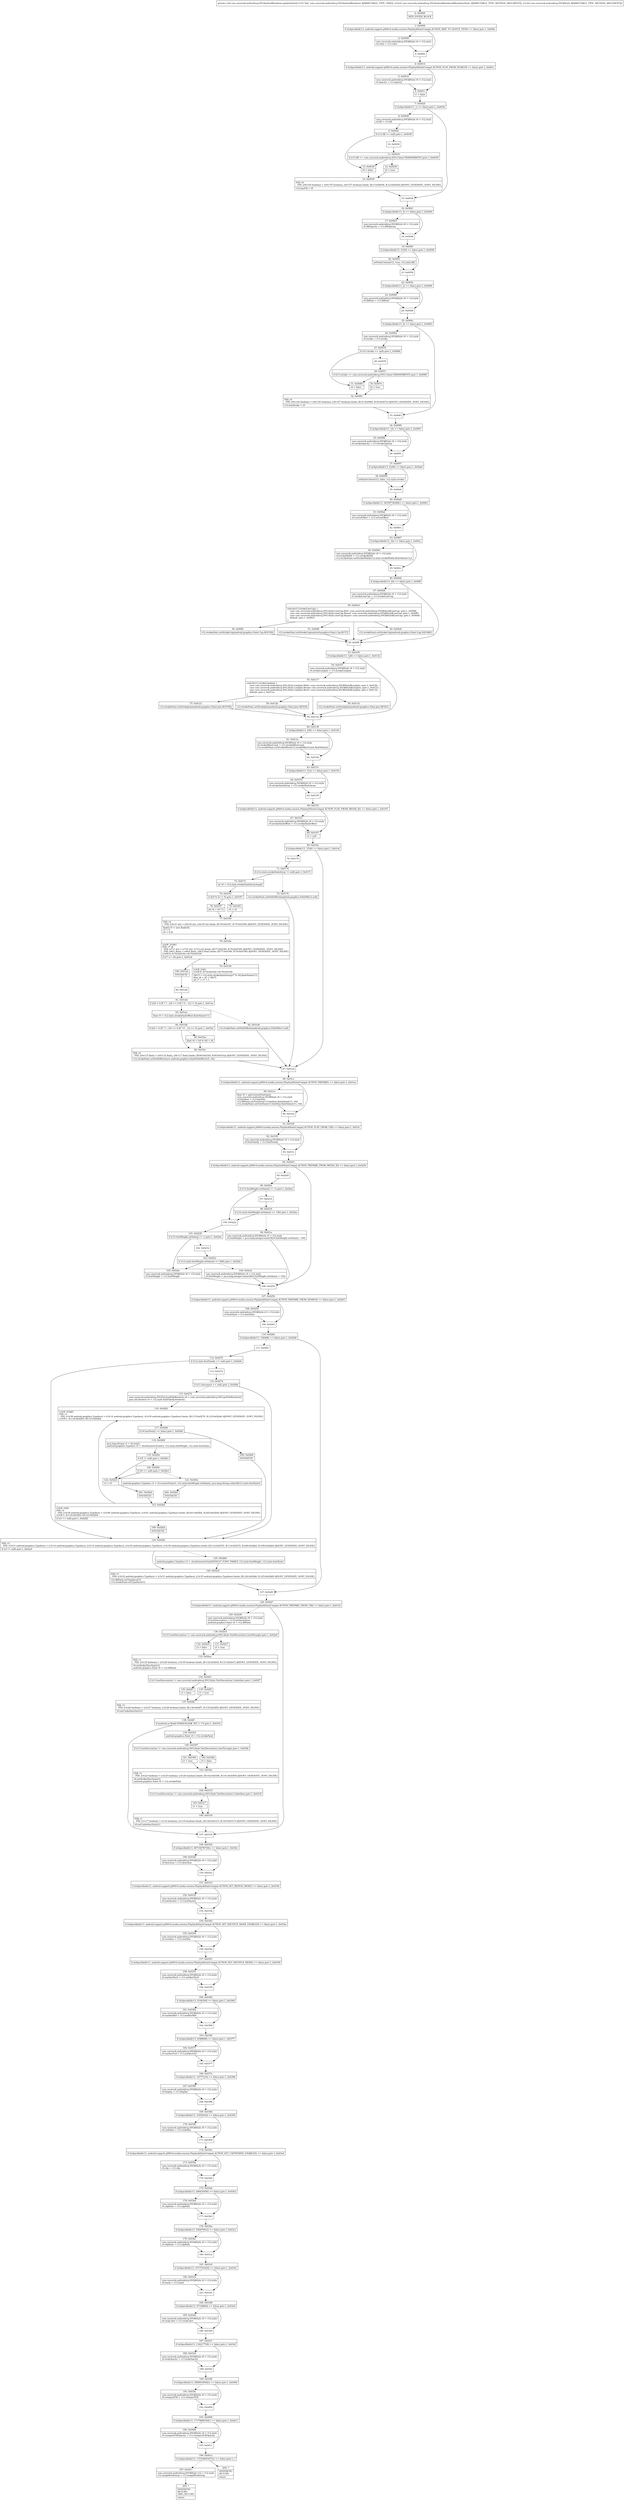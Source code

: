 digraph "CFG forcom.caverock.androidsvg.SVGAndroidRenderer.updateStyle(Lcom\/caverock\/androidsvg\/SVGAndroidRenderer$RendererState;Lcom\/caverock\/androidsvg\/SVG$Style;)V" {
Node_0 [shape=record,label="{0\:\ 0x0000|MTH_ENTER_BLOCK\l}"];
Node_1 [shape=record,label="{1\:\ 0x0006|if (isSpecified(r13, android.support.p000v4.media.session.PlaybackStateCompat.ACTION_SKIP_TO_QUEUE_ITEM) == false) goto L_0x000e\l}"];
Node_2 [shape=record,label="{2\:\ 0x0008|com.caverock.androidsvg.SVG$Style r0 = r12.style\lr0.color = r13.color\l}"];
Node_3 [shape=record,label="{3\:\ 0x000e}"];
Node_4 [shape=record,label="{4\:\ 0x0014|if (isSpecified(r13, android.support.p000v4.media.session.PlaybackStateCompat.ACTION_PLAY_FROM_SEARCH) == false) goto L_0x001c\l}"];
Node_5 [shape=record,label="{5\:\ 0x0016|com.caverock.androidsvg.SVG$Style r0 = r12.style\lr0.opacity = r13.opacity\l}"];
Node_6 [shape=record,label="{6\:\ 0x001c|r1 = false\l}"];
Node_7 [shape=record,label="{7\:\ 0x0024|if (isSpecified(r13, 1) == false) goto L_0x003b\l}"];
Node_8 [shape=record,label="{8\:\ 0x0026|com.caverock.androidsvg.SVG$Style r0 = r12.style\lr0.fill = r13.fill\l}"];
Node_9 [shape=record,label="{9\:\ 0x002e|if (r13.fill == null) goto L_0x0038\l}"];
Node_10 [shape=record,label="{10\:\ 0x0030}"];
Node_11 [shape=record,label="{11\:\ 0x0034|if (r13.fill == com.caverock.androidsvg.SVG.Colour.TRANSPARENT) goto L_0x0038\l}"];
Node_12 [shape=record,label="{12\:\ 0x0036|r0 = true\l}"];
Node_13 [shape=record,label="{13\:\ 0x0038|r0 = false\l}"];
Node_14 [shape=record,label="{14\:\ 0x0039|PHI: r0 \l  PHI: (r0v154 boolean) = (r0v155 boolean), (r0v157 boolean) binds: [B:13:0x0038, B:12:0x0036] A[DONT_GENERATE, DONT_INLINE]\l|r12.hasFill = r0\l}"];
Node_15 [shape=record,label="{15\:\ 0x003b}"];
Node_16 [shape=record,label="{16\:\ 0x0041|if (isSpecified(r13, 4) == false) goto L_0x0049\l}"];
Node_17 [shape=record,label="{17\:\ 0x0043|com.caverock.androidsvg.SVG$Style r0 = r12.style\lr0.fillOpacity = r13.fillOpacity\l}"];
Node_18 [shape=record,label="{18\:\ 0x0049}"];
Node_19 [shape=record,label="{19\:\ 0x004f|if (isSpecified(r13, 6149) == false) goto L_0x0058\l}"];
Node_20 [shape=record,label="{20\:\ 0x0051|setPaintColour(r12, true, r12.style.fill)\l}"];
Node_21 [shape=record,label="{21\:\ 0x0058}"];
Node_22 [shape=record,label="{22\:\ 0x005e|if (isSpecified(r13, 2) == false) goto L_0x0066\l}"];
Node_23 [shape=record,label="{23\:\ 0x0060|com.caverock.androidsvg.SVG$Style r0 = r12.style\lr0.fillRule = r13.fillRule\l}"];
Node_24 [shape=record,label="{24\:\ 0x0066}"];
Node_25 [shape=record,label="{25\:\ 0x006c|if (isSpecified(r13, 8) == false) goto L_0x0083\l}"];
Node_26 [shape=record,label="{26\:\ 0x006e|com.caverock.androidsvg.SVG$Style r0 = r12.style\lr0.stroke = r13.stroke\l}"];
Node_27 [shape=record,label="{27\:\ 0x0076|if (r13.stroke == null) goto L_0x0080\l}"];
Node_28 [shape=record,label="{28\:\ 0x0078}"];
Node_29 [shape=record,label="{29\:\ 0x007c|if (r13.stroke == com.caverock.androidsvg.SVG.Colour.TRANSPARENT) goto L_0x0080\l}"];
Node_30 [shape=record,label="{30\:\ 0x007e|r0 = true\l}"];
Node_31 [shape=record,label="{31\:\ 0x0080|r0 = false\l}"];
Node_32 [shape=record,label="{32\:\ 0x0081|PHI: r0 \l  PHI: (r0v144 boolean) = (r0v145 boolean), (r0v147 boolean) binds: [B:31:0x0080, B:30:0x007e] A[DONT_GENERATE, DONT_INLINE]\l|r12.hasStroke = r0\l}"];
Node_33 [shape=record,label="{33\:\ 0x0083}"];
Node_34 [shape=record,label="{34\:\ 0x0089|if (isSpecified(r13, 16) == false) goto L_0x0091\l}"];
Node_35 [shape=record,label="{35\:\ 0x008b|com.caverock.androidsvg.SVG$Style r0 = r12.style\lr0.strokeOpacity = r13.strokeOpacity\l}"];
Node_36 [shape=record,label="{36\:\ 0x0091}"];
Node_37 [shape=record,label="{37\:\ 0x0097|if (isSpecified(r13, 6168) == false) goto L_0x00a0\l}"];
Node_38 [shape=record,label="{38\:\ 0x0099|setPaintColour(r12, false, r12.style.stroke)\l}"];
Node_39 [shape=record,label="{39\:\ 0x00a0}"];
Node_40 [shape=record,label="{40\:\ 0x00a9|if (isSpecified(r13, 34359738368L) == false) goto L_0x00b1\l}"];
Node_41 [shape=record,label="{41\:\ 0x00ab|com.caverock.androidsvg.SVG$Style r0 = r12.style\lr0.vectorEffect = r13.vectorEffect\l}"];
Node_42 [shape=record,label="{42\:\ 0x00b1}"];
Node_43 [shape=record,label="{43\:\ 0x00b7|if (isSpecified(r13, 32) == false) goto L_0x00cc\l}"];
Node_44 [shape=record,label="{44\:\ 0x00b9|com.caverock.androidsvg.SVG$Style r0 = r12.style\lr0.strokeWidth = r13.strokeWidth\lr12.strokePaint.setStrokeWidth(r12.style.strokeWidth.floatValue(r11))\l}"];
Node_45 [shape=record,label="{45\:\ 0x00cc}"];
Node_46 [shape=record,label="{46\:\ 0x00d2|if (isSpecified(r13, 64) == false) goto L_0x00ff\l}"];
Node_47 [shape=record,label="{47\:\ 0x00d4|com.caverock.androidsvg.SVG$Style r0 = r12.style\lr0.strokeLineCap = r13.strokeLineCap\l}"];
Node_48 [shape=record,label="{48\:\ 0x00e4|switch(r13.strokeLineCap) \{\l    case com.caverock.androidsvg.SVG.Style.LineCap.Butt :com.caverock.androidsvg.SVG$Style$LineCap: goto L_0x00f8;\l    case com.caverock.androidsvg.SVG.Style.LineCap.Round :com.caverock.androidsvg.SVG$Style$LineCap: goto L_0x00f0;\l    case com.caverock.androidsvg.SVG.Style.LineCap.Square :com.caverock.androidsvg.SVG$Style$LineCap: goto L_0x00e8;\l    default: goto L_0x00e7;\l\}\l}"];
Node_49 [shape=record,label="{49\:\ 0x00e8|r12.strokePaint.setStrokeCap(android.graphics.Paint.Cap.SQUARE)\l}"];
Node_50 [shape=record,label="{50\:\ 0x00f0|r12.strokePaint.setStrokeCap(android.graphics.Paint.Cap.ROUND)\l}"];
Node_51 [shape=record,label="{51\:\ 0x00f8|r12.strokePaint.setStrokeCap(android.graphics.Paint.Cap.BUTT)\l}"];
Node_52 [shape=record,label="{52\:\ 0x00ff}"];
Node_53 [shape=record,label="{53\:\ 0x0105|if (isSpecified(r13, 128) == false) goto L_0x0132\l}"];
Node_54 [shape=record,label="{54\:\ 0x0107|com.caverock.androidsvg.SVG$Style r0 = r12.style\lr0.strokeLineJoin = r13.strokeLineJoin\l}"];
Node_55 [shape=record,label="{55\:\ 0x0117|switch(r13.strokeLineJoin) \{\l    case com.caverock.androidsvg.SVG.Style.LineJoin.Miter :com.caverock.androidsvg.SVG$Style$LineJoin: goto L_0x012b;\l    case com.caverock.androidsvg.SVG.Style.LineJoin.Round :com.caverock.androidsvg.SVG$Style$LineJoin: goto L_0x0123;\l    case com.caverock.androidsvg.SVG.Style.LineJoin.Bevel :com.caverock.androidsvg.SVG$Style$LineJoin: goto L_0x011b;\l    default: goto L_0x011a;\l\}\l}"];
Node_56 [shape=record,label="{56\:\ 0x011b|r12.strokePaint.setStrokeJoin(android.graphics.Paint.Join.BEVEL)\l}"];
Node_57 [shape=record,label="{57\:\ 0x0123|r12.strokePaint.setStrokeJoin(android.graphics.Paint.Join.ROUND)\l}"];
Node_58 [shape=record,label="{58\:\ 0x012b|r12.strokePaint.setStrokeJoin(android.graphics.Paint.Join.MITER)\l}"];
Node_59 [shape=record,label="{59\:\ 0x0132}"];
Node_60 [shape=record,label="{60\:\ 0x0138|if (isSpecified(r13, 256) == false) goto L_0x014b\l}"];
Node_61 [shape=record,label="{61\:\ 0x013a|com.caverock.androidsvg.SVG$Style r0 = r12.style\lr0.strokeMiterLimit = r13.strokeMiterLimit\lr12.strokePaint.setStrokeMiter(r13.strokeMiterLimit.floatValue())\l}"];
Node_62 [shape=record,label="{62\:\ 0x014b}"];
Node_63 [shape=record,label="{63\:\ 0x0151|if (isSpecified(r13, 512) == false) goto L_0x0159\l}"];
Node_64 [shape=record,label="{64\:\ 0x0153|com.caverock.androidsvg.SVG$Style r0 = r12.style\lr0.strokeDashArray = r13.strokeDashArray\l}"];
Node_65 [shape=record,label="{65\:\ 0x0159}"];
Node_66 [shape=record,label="{66\:\ 0x015f|if (isSpecified(r13, android.support.p000v4.media.session.PlaybackStateCompat.ACTION_PLAY_FROM_MEDIA_ID) == false) goto L_0x0167\l}"];
Node_67 [shape=record,label="{67\:\ 0x0161|com.caverock.androidsvg.SVG$Style r0 = r12.style\lr0.strokeDashOffset = r13.strokeDashOffset\l}"];
Node_68 [shape=record,label="{68\:\ 0x0167|r3 = null\l}"];
Node_69 [shape=record,label="{69\:\ 0x016e|if (isSpecified(r13, 1536) == false) goto L_0x01c6\l}"];
Node_70 [shape=record,label="{70\:\ 0x0170}"];
Node_71 [shape=record,label="{71\:\ 0x0174|if (r12.style.strokeDashArray != null) goto L_0x017c\l}"];
Node_72 [shape=record,label="{72\:\ 0x0176|r12.strokePaint.setPathEffect((android.graphics.PathEffect) null)\l}"];
Node_73 [shape=record,label="{73\:\ 0x017c|int r0 = r12.style.strokeDashArray.length\l}"];
Node_74 [shape=record,label="{74\:\ 0x0183|if ((r0 % 2) != 0) goto L_0x0187\l}"];
Node_75 [shape=record,label="{75\:\ 0x0185|r4 = r0\l}"];
Node_76 [shape=record,label="{76\:\ 0x0187|int r4 = r0 * 2\l}"];
Node_77 [shape=record,label="{77\:\ 0x0189|PHI: r4 \l  PHI: (r4v31 int) = (r4v34 int), (r4v35 int) binds: [B:76:0x0187, B:75:0x0185] A[DONT_GENERATE, DONT_INLINE]\l|float[] r5 = new float[r4]\lr7 = 0\lr8 = 0.0f\l}"];
Node_78 [shape=record,label="{78\:\ 0x018e|LOOP_START\lPHI: r7 r8 \l  PHI: (r7v1 int) = (r7v0 int), (r7v2 int) binds: [B:77:0x0189, B:79:0x0190] A[DONT_GENERATE, DONT_INLINE]\l  PHI: (r8v1 float) = (r8v0 float), (r8v2 float) binds: [B:77:0x0189, B:79:0x0190] A[DONT_GENERATE, DONT_INLINE]\lLOOP:0: B:78:0x018e\-\>B:79:0x0190\l|if (r7 \>= r4) goto L_0x01a4\l}"];
Node_79 [shape=record,label="{79\:\ 0x0190|LOOP_END\lLOOP:0: B:78:0x018e\-\>B:79:0x0190\l|r5[r7] = r12.style.strokeDashArray[r7 % r0].floatValue(r11)\lfloat r8 = r8 + r5[r7]\lint r7 = r7 + 1\l}"];
Node_80 [shape=record,label="{80\:\ 0x01a4}"];
Node_81 [shape=record,label="{81\:\ 0x01a6|if ((r8 \> 0.0f ? 1 : (r8 == 0.0f ? 0 : \-1)) != 0) goto L_0x01ae\l}"];
Node_82 [shape=record,label="{82\:\ 0x01a8|r12.strokePaint.setPathEffect((android.graphics.PathEffect) null)\l}"];
Node_83 [shape=record,label="{83\:\ 0x01ae|float r0 = r12.style.strokeDashOffset.floatValue(r11)\l}"];
Node_84 [shape=record,label="{84\:\ 0x01b8|if ((r0 \> 0.0f ? 1 : (r0 == 0.0f ? 0 : \-1)) \>= 0) goto L_0x01bc\l}"];
Node_85 [shape=record,label="{85\:\ 0x01ba|float r0 = (r0 % r8) + r8\l}"];
Node_86 [shape=record,label="{86\:\ 0x01bc|PHI: r0 \l  PHI: (r0v115 float) = (r0v114 float), (r0v117 float) binds: [B:84:0x01b8, B:85:0x01ba] A[DONT_GENERATE, DONT_INLINE]\l|r12.strokePaint.setPathEffect(new android.graphics.DashPathEffect(r5, r0))\l}"];
Node_87 [shape=record,label="{87\:\ 0x01c6}"];
Node_88 [shape=record,label="{88\:\ 0x01cc|if (isSpecified(r13, android.support.p000v4.media.session.PlaybackStateCompat.ACTION_PREPARE) == false) goto L_0x01ee\l}"];
Node_89 [shape=record,label="{89\:\ 0x01ce|float r0 = getCurrentFontSize()\lcom.caverock.androidsvg.SVG$Style r4 = r12.style\lr4.fontSize = r13.fontSize\lr12.fillPaint.setTextSize(r13.fontSize.floatValue(r11, r0))\lr12.strokePaint.setTextSize(r13.fontSize.floatValue(r11, r0))\l}"];
Node_90 [shape=record,label="{90\:\ 0x01ee}"];
Node_91 [shape=record,label="{91\:\ 0x01f4|if (isSpecified(r13, android.support.p000v4.media.session.PlaybackStateCompat.ACTION_PLAY_FROM_URI) == false) goto L_0x01fc\l}"];
Node_92 [shape=record,label="{92\:\ 0x01f6|com.caverock.androidsvg.SVG$Style r0 = r12.style\lr0.fontFamily = r13.fontFamily\l}"];
Node_93 [shape=record,label="{93\:\ 0x01fc}"];
Node_94 [shape=record,label="{94\:\ 0x0203|if (isSpecified(r13, android.support.p000v4.media.session.PlaybackStateCompat.ACTION_PREPARE_FROM_MEDIA_ID) == false) goto L_0x0254\l}"];
Node_95 [shape=record,label="{95\:\ 0x0205}"];
Node_96 [shape=record,label="{96\:\ 0x020e|if (r13.fontWeight.intValue() != \-1) goto L_0x022a\l}"];
Node_97 [shape=record,label="{97\:\ 0x0210}"];
Node_98 [shape=record,label="{98\:\ 0x0218|if (r12.style.fontWeight.intValue() \<= 100) goto L_0x022a\l}"];
Node_99 [shape=record,label="{99\:\ 0x021a|com.caverock.androidsvg.SVG$Style r0 = r12.style\lr0.fontWeight = java.lang.Integer.valueOf(r0.fontWeight.intValue() \- 100)\l}"];
Node_100 [shape=record,label="{100\:\ 0x022a}"];
Node_101 [shape=record,label="{101\:\ 0x0230|if (r13.fontWeight.intValue() != 1) goto L_0x024e\l}"];
Node_102 [shape=record,label="{102\:\ 0x0232}"];
Node_103 [shape=record,label="{103\:\ 0x023c|if (r12.style.fontWeight.intValue() \>= 900) goto L_0x024e\l}"];
Node_104 [shape=record,label="{104\:\ 0x023e|com.caverock.androidsvg.SVG$Style r0 = r12.style\lr0.fontWeight = java.lang.Integer.valueOf(r0.fontWeight.intValue() + 100)\l}"];
Node_105 [shape=record,label="{105\:\ 0x024e|com.caverock.androidsvg.SVG$Style r0 = r12.style\lr0.fontWeight = r13.fontWeight\l}"];
Node_106 [shape=record,label="{106\:\ 0x0254}"];
Node_107 [shape=record,label="{107\:\ 0x025b|if (isSpecified(r13, android.support.p000v4.media.session.PlaybackStateCompat.ACTION_PREPARE_FROM_SEARCH) == false) goto L_0x0263\l}"];
Node_108 [shape=record,label="{108\:\ 0x025d|com.caverock.androidsvg.SVG$Style r0 = r12.style\lr0.fontStyle = r13.fontStyle\l}"];
Node_109 [shape=record,label="{109\:\ 0x0263}"];
Node_110 [shape=record,label="{110\:\ 0x026a|if (isSpecified(r13, 106496) == false) goto L_0x02d0\l}"];
Node_111 [shape=record,label="{111\:\ 0x026c}"];
Node_112 [shape=record,label="{112\:\ 0x0270|if (r12.style.fontFamily == null) goto L_0x02b6\l}"];
Node_113 [shape=record,label="{113\:\ 0x0272}"];
Node_114 [shape=record,label="{114\:\ 0x0274|if (r11.document == null) goto L_0x02b6\l}"];
Node_115 [shape=record,label="{115\:\ 0x0276|com.caverock.androidsvg.SVGExternalFileResolver r0 = com.caverock.androidsvg.SVG.getFileResolver()\ljava.util.Iterator r4 = r12.style.fontFamily.iterator()\l}"];
Node_116 [shape=record,label="{116\:\ 0x0282|LOOP_START\lPHI: r3 \l  PHI: (r3v36 android.graphics.Typeface) = (r3v14 android.graphics.Typeface), (r3v39 android.graphics.Typeface) binds: [B:115:0x0276, B:123:0x02b4] A[DONT_GENERATE, DONT_INLINE]\lLOOP:1: B:116:0x0282\-\>B:123:0x02b4\l}"];
Node_117 [shape=record,label="{117\:\ 0x0286|if (r4.hasNext() == false) goto L_0x02b6\l}"];
Node_118 [shape=record,label="{118\:\ 0x0288|java.lang.String r3 = r4.next()\landroid.graphics.Typeface r5 = checkGenericFont(r3, r12.style.fontWeight, r12.style.fontStyle)\l}"];
Node_119 [shape=record,label="{119\:\ 0x029a|if (r5 != null) goto L_0x02b3\l}"];
Node_120 [shape=record,label="{120\:\ 0x029c|if (r0 == null) goto L_0x02b3\l}"];
Node_121 [shape=record,label="{121\:\ 0x029e|android.graphics.Typeface r3 = r0.resolveFont(r3, r12.style.fontWeight.intValue(), java.lang.String.valueOf(r12.style.fontStyle))\l}"];
Node_122 [shape=record,label="{122\:\ 0x02b3|r3 = r5\l}"];
Node_123 [shape=record,label="{123\:\ 0x02b4|LOOP_END\lPHI: r3 \l  PHI: (r3v39 android.graphics.Typeface) = (r3v40 android.graphics.Typeface), (r3v41 android.graphics.Typeface) binds: [B:201:0x02b4, B:202:0x02b4] A[DONT_GENERATE, DONT_INLINE]\lLOOP:1: B:116:0x0282\-\>B:123:0x02b4\l|if (r3 == null) goto L_0x0282\l}"];
Node_124 [shape=record,label="{124\:\ 0x02b6|PHI: r3 \l  PHI: (r3v31 android.graphics.Typeface) = (r3v14 android.graphics.Typeface), (r3v14 android.graphics.Typeface), (r3v36 android.graphics.Typeface), (r3v39 android.graphics.Typeface) binds: [B:112:0x0270, B:114:0x0274, B:200:0x02b6, B:199:0x02b6] A[DONT_GENERATE, DONT_INLINE]\l|if (r3 != null) goto L_0x02c6\l}"];
Node_125 [shape=record,label="{125\:\ 0x02b8|android.graphics.Typeface r3 = checkGenericFont(DEFAULT_FONT_FAMILY, r12.style.fontWeight, r12.style.fontStyle)\l}"];
Node_126 [shape=record,label="{126\:\ 0x02c6|PHI: r3 \l  PHI: (r3v32 android.graphics.Typeface) = (r3v31 android.graphics.Typeface), (r3v35 android.graphics.Typeface) binds: [B:124:0x02b6, B:125:0x02b8] A[DONT_GENERATE, DONT_INLINE]\l|r12.fillPaint.setTypeface(r3)\lr12.strokePaint.setTypeface(r3)\l}"];
Node_127 [shape=record,label="{127\:\ 0x02d0}"];
Node_128 [shape=record,label="{128\:\ 0x02d7|if (isSpecified(r13, android.support.p000v4.media.session.PlaybackStateCompat.ACTION_PREPARE_FROM_URI) == false) goto L_0x031b\l}"];
Node_129 [shape=record,label="{129\:\ 0x02d9|com.caverock.androidsvg.SVG$Style r0 = r12.style\lr0.textDecoration = r13.textDecoration\landroid.graphics.Paint r0 = r12.fillPaint\l}"];
Node_130 [shape=record,label="{130\:\ 0x02e5|if (r13.textDecoration != com.caverock.androidsvg.SVG.Style.TextDecoration.LineThrough) goto L_0x02e9\l}"];
Node_131 [shape=record,label="{131\:\ 0x02e7|r3 = true\l}"];
Node_132 [shape=record,label="{132\:\ 0x02e9|r3 = false\l}"];
Node_133 [shape=record,label="{133\:\ 0x02ea|PHI: r3 \l  PHI: (r3v18 boolean) = (r3v29 boolean), (r3v30 boolean) binds: [B:132:0x02e9, B:131:0x02e7] A[DONT_GENERATE, DONT_INLINE]\l|r0.setStrikeThruText(r3)\landroid.graphics.Paint r0 = r12.fillPaint\l}"];
Node_134 [shape=record,label="{134\:\ 0x02f3|if (r13.textDecoration != com.caverock.androidsvg.SVG.Style.TextDecoration.Underline) goto L_0x02f7\l}"];
Node_135 [shape=record,label="{135\:\ 0x02f5|r3 = true\l}"];
Node_136 [shape=record,label="{136\:\ 0x02f7|r3 = false\l}"];
Node_137 [shape=record,label="{137\:\ 0x02f8|PHI: r3 \l  PHI: (r3v20 boolean) = (r3v27 boolean), (r3v28 boolean) binds: [B:136:0x02f7, B:135:0x02f5] A[DONT_GENERATE, DONT_INLINE]\l|r0.setUnderlineText(r3)\l}"];
Node_138 [shape=record,label="{138\:\ 0x02ff|if (android.os.Build.VERSION.SDK_INT \< 17) goto L_0x031b\l}"];
Node_139 [shape=record,label="{139\:\ 0x0301|android.graphics.Paint r0 = r12.strokePaint\l}"];
Node_140 [shape=record,label="{140\:\ 0x0307|if (r13.textDecoration != com.caverock.androidsvg.SVG.Style.TextDecoration.LineThrough) goto L_0x030b\l}"];
Node_141 [shape=record,label="{141\:\ 0x0309|r3 = true\l}"];
Node_142 [shape=record,label="{142\:\ 0x030b|r3 = false\l}"];
Node_143 [shape=record,label="{143\:\ 0x030c|PHI: r3 \l  PHI: (r3v23 boolean) = (r3v25 boolean), (r3v26 boolean) binds: [B:142:0x030b, B:141:0x0309] A[DONT_GENERATE, DONT_INLINE]\l|r0.setStrikeThruText(r3)\landroid.graphics.Paint r0 = r12.strokePaint\l}"];
Node_144 [shape=record,label="{144\:\ 0x0315|if (r13.textDecoration != com.caverock.androidsvg.SVG.Style.TextDecoration.Underline) goto L_0x0318\l}"];
Node_145 [shape=record,label="{145\:\ 0x0317|r1 = true\l}"];
Node_146 [shape=record,label="{146\:\ 0x0318|PHI: r1 \l  PHI: (r1v17 boolean) = (r1v0 boolean), (r1v18 boolean) binds: [B:144:0x0315, B:145:0x0317] A[DONT_GENERATE, DONT_INLINE]\l|r0.setUnderlineText(r1)\l}"];
Node_147 [shape=record,label="{147\:\ 0x031b}"];
Node_148 [shape=record,label="{148\:\ 0x0324|if (isSpecified(r13, 68719476736L) == false) goto L_0x032c\l}"];
Node_149 [shape=record,label="{149\:\ 0x0326|com.caverock.androidsvg.SVG$Style r0 = r12.style\lr0.direction = r13.direction\l}"];
Node_150 [shape=record,label="{150\:\ 0x032c}"];
Node_151 [shape=record,label="{151\:\ 0x0333|if (isSpecified(r13, android.support.p000v4.media.session.PlaybackStateCompat.ACTION_SET_REPEAT_MODE) == false) goto L_0x033b\l}"];
Node_152 [shape=record,label="{152\:\ 0x0335|com.caverock.androidsvg.SVG$Style r0 = r12.style\lr0.textAnchor = r13.textAnchor\l}"];
Node_153 [shape=record,label="{153\:\ 0x033b}"];
Node_154 [shape=record,label="{154\:\ 0x0342|if (isSpecified(r13, android.support.p000v4.media.session.PlaybackStateCompat.ACTION_SET_SHUFFLE_MODE_ENABLED) == false) goto L_0x034a\l}"];
Node_155 [shape=record,label="{155\:\ 0x0344|com.caverock.androidsvg.SVG$Style r0 = r12.style\lr0.overflow = r13.overflow\l}"];
Node_156 [shape=record,label="{156\:\ 0x034a}"];
Node_157 [shape=record,label="{157\:\ 0x0351|if (isSpecified(r13, android.support.p000v4.media.session.PlaybackStateCompat.ACTION_SET_SHUFFLE_MODE) == false) goto L_0x0359\l}"];
Node_158 [shape=record,label="{158\:\ 0x0353|com.caverock.androidsvg.SVG$Style r0 = r12.style\lr0.markerStart = r13.markerStart\l}"];
Node_159 [shape=record,label="{159\:\ 0x0359}"];
Node_160 [shape=record,label="{160\:\ 0x0360|if (isSpecified(r13, 4194304) == false) goto L_0x0368\l}"];
Node_161 [shape=record,label="{161\:\ 0x0362|com.caverock.androidsvg.SVG$Style r0 = r12.style\lr0.markerMid = r13.markerMid\l}"];
Node_162 [shape=record,label="{162\:\ 0x0368}"];
Node_163 [shape=record,label="{163\:\ 0x036f|if (isSpecified(r13, 8388608) == false) goto L_0x0377\l}"];
Node_164 [shape=record,label="{164\:\ 0x0371|com.caverock.androidsvg.SVG$Style r0 = r12.style\lr0.markerEnd = r13.markerEnd\l}"];
Node_165 [shape=record,label="{165\:\ 0x0377}"];
Node_166 [shape=record,label="{166\:\ 0x037e|if (isSpecified(r13, 16777216) == false) goto L_0x0386\l}"];
Node_167 [shape=record,label="{167\:\ 0x0380|com.caverock.androidsvg.SVG$Style r0 = r12.style\lr0.display = r13.display\l}"];
Node_168 [shape=record,label="{168\:\ 0x0386}"];
Node_169 [shape=record,label="{169\:\ 0x038d|if (isSpecified(r13, 33554432) == false) goto L_0x0395\l}"];
Node_170 [shape=record,label="{170\:\ 0x038f|com.caverock.androidsvg.SVG$Style r0 = r12.style\lr0.visibility = r13.visibility\l}"];
Node_171 [shape=record,label="{171\:\ 0x0395}"];
Node_172 [shape=record,label="{172\:\ 0x039c|if (isSpecified(r13, android.support.p000v4.media.session.PlaybackStateCompat.ACTION_SET_CAPTIONING_ENABLED) == false) goto L_0x03a4\l}"];
Node_173 [shape=record,label="{173\:\ 0x039e|com.caverock.androidsvg.SVG$Style r0 = r12.style\lr0.clip = r13.clip\l}"];
Node_174 [shape=record,label="{174\:\ 0x03a4}"];
Node_175 [shape=record,label="{175\:\ 0x03ab|if (isSpecified(r13, 268435456) == false) goto L_0x03b3\l}"];
Node_176 [shape=record,label="{176\:\ 0x03ad|com.caverock.androidsvg.SVG$Style r0 = r12.style\lr0.clipPath = r13.clipPath\l}"];
Node_177 [shape=record,label="{177\:\ 0x03b3}"];
Node_178 [shape=record,label="{178\:\ 0x03ba|if (isSpecified(r13, 536870912) == false) goto L_0x03c2\l}"];
Node_179 [shape=record,label="{179\:\ 0x03bc|com.caverock.androidsvg.SVG$Style r0 = r12.style\lr0.clipRule = r13.clipRule\l}"];
Node_180 [shape=record,label="{180\:\ 0x03c2}"];
Node_181 [shape=record,label="{181\:\ 0x03c9|if (isSpecified(r13, 1073741824) == false) goto L_0x03d1\l}"];
Node_182 [shape=record,label="{182\:\ 0x03cb|com.caverock.androidsvg.SVG$Style r0 = r12.style\lr0.mask = r13.mask\l}"];
Node_183 [shape=record,label="{183\:\ 0x03d1}"];
Node_184 [shape=record,label="{184\:\ 0x03d8|if (isSpecified(r13, 67108864) == false) goto L_0x03e0\l}"];
Node_185 [shape=record,label="{185\:\ 0x03da|com.caverock.androidsvg.SVG$Style r0 = r12.style\lr0.stopColor = r13.stopColor\l}"];
Node_186 [shape=record,label="{186\:\ 0x03e0}"];
Node_187 [shape=record,label="{187\:\ 0x03e7|if (isSpecified(r13, 134217728) == false) goto L_0x03ef\l}"];
Node_188 [shape=record,label="{188\:\ 0x03e9|com.caverock.androidsvg.SVG$Style r0 = r12.style\lr0.stopOpacity = r13.stopOpacity\l}"];
Node_189 [shape=record,label="{189\:\ 0x03ef}"];
Node_190 [shape=record,label="{190\:\ 0x03f8|if (isSpecified(r13, 8589934592L) == false) goto L_0x0400\l}"];
Node_191 [shape=record,label="{191\:\ 0x03fa|com.caverock.androidsvg.SVG$Style r0 = r12.style\lr0.viewportFill = r13.viewportFill\l}"];
Node_192 [shape=record,label="{192\:\ 0x0400}"];
Node_193 [shape=record,label="{193\:\ 0x0409|if (isSpecified(r13, 17179869184L) == false) goto L_0x0411\l}"];
Node_194 [shape=record,label="{194\:\ 0x040b|com.caverock.androidsvg.SVG$Style r0 = r12.style\lr0.viewportFillOpacity = r13.viewportFillOpacity\l}"];
Node_195 [shape=record,label="{195\:\ 0x0411}"];
Node_196 [shape=record,label="{196\:\ 0x041a|if (isSpecified(r13, 137438953472L) == false) goto L_?\l}"];
Node_197 [shape=record,label="{197\:\ 0x041c|com.caverock.androidsvg.SVG$Style r12 = r12.style\lr12.imageRendering = r13.imageRendering\l}"];
Node_198 [shape=record,label="{198\:\ 0x01a4|SYNTHETIC\l}"];
Node_199 [shape=record,label="{199\:\ 0x02b6|SYNTHETIC\l}"];
Node_200 [shape=record,label="{200\:\ 0x02b6|SYNTHETIC\l}"];
Node_201 [shape=record,label="{201\:\ 0x02b4|SYNTHETIC\l}"];
Node_202 [shape=record,label="{202\:\ 0x02b4|SYNTHETIC\l}"];
Node_203 [shape=record,label="{203\:\ ?|SYNTHETIC\lRETURN\lORIG_RETURN\l|return\l}"];
Node_204 [shape=record,label="{204\:\ ?|SYNTHETIC\lRETURN\l|return\l}"];
MethodNode[shape=record,label="{private void com.caverock.androidsvg.SVGAndroidRenderer.updateStyle((r11v0 'this' com.caverock.androidsvg.SVGAndroidRenderer A[IMMUTABLE_TYPE, THIS]), (r12v0 com.caverock.androidsvg.SVGAndroidRenderer$RendererState A[IMMUTABLE_TYPE, METHOD_ARGUMENT]), (r13v0 com.caverock.androidsvg.SVG$Style A[IMMUTABLE_TYPE, METHOD_ARGUMENT])) }"];
MethodNode -> Node_0;
Node_0 -> Node_1;
Node_1 -> Node_2[style=dashed];
Node_1 -> Node_3;
Node_2 -> Node_3;
Node_3 -> Node_4;
Node_4 -> Node_5[style=dashed];
Node_4 -> Node_6;
Node_5 -> Node_6;
Node_6 -> Node_7;
Node_7 -> Node_8[style=dashed];
Node_7 -> Node_15;
Node_8 -> Node_9;
Node_9 -> Node_10[style=dashed];
Node_9 -> Node_13;
Node_10 -> Node_11;
Node_11 -> Node_12[style=dashed];
Node_11 -> Node_13;
Node_12 -> Node_14;
Node_13 -> Node_14;
Node_14 -> Node_15;
Node_15 -> Node_16;
Node_16 -> Node_17[style=dashed];
Node_16 -> Node_18;
Node_17 -> Node_18;
Node_18 -> Node_19;
Node_19 -> Node_20[style=dashed];
Node_19 -> Node_21;
Node_20 -> Node_21;
Node_21 -> Node_22;
Node_22 -> Node_23[style=dashed];
Node_22 -> Node_24;
Node_23 -> Node_24;
Node_24 -> Node_25;
Node_25 -> Node_26[style=dashed];
Node_25 -> Node_33;
Node_26 -> Node_27;
Node_27 -> Node_28[style=dashed];
Node_27 -> Node_31;
Node_28 -> Node_29;
Node_29 -> Node_30[style=dashed];
Node_29 -> Node_31;
Node_30 -> Node_32;
Node_31 -> Node_32;
Node_32 -> Node_33;
Node_33 -> Node_34;
Node_34 -> Node_35[style=dashed];
Node_34 -> Node_36;
Node_35 -> Node_36;
Node_36 -> Node_37;
Node_37 -> Node_38[style=dashed];
Node_37 -> Node_39;
Node_38 -> Node_39;
Node_39 -> Node_40;
Node_40 -> Node_41[style=dashed];
Node_40 -> Node_42;
Node_41 -> Node_42;
Node_42 -> Node_43;
Node_43 -> Node_44[style=dashed];
Node_43 -> Node_45;
Node_44 -> Node_45;
Node_45 -> Node_46;
Node_46 -> Node_47[style=dashed];
Node_46 -> Node_52;
Node_47 -> Node_48;
Node_48 -> Node_49;
Node_48 -> Node_50;
Node_48 -> Node_51;
Node_48 -> Node_52;
Node_49 -> Node_52;
Node_50 -> Node_52;
Node_51 -> Node_52;
Node_52 -> Node_53;
Node_53 -> Node_54[style=dashed];
Node_53 -> Node_59;
Node_54 -> Node_55;
Node_55 -> Node_56;
Node_55 -> Node_57;
Node_55 -> Node_58;
Node_55 -> Node_59;
Node_56 -> Node_59;
Node_57 -> Node_59;
Node_58 -> Node_59;
Node_59 -> Node_60;
Node_60 -> Node_61[style=dashed];
Node_60 -> Node_62;
Node_61 -> Node_62;
Node_62 -> Node_63;
Node_63 -> Node_64[style=dashed];
Node_63 -> Node_65;
Node_64 -> Node_65;
Node_65 -> Node_66;
Node_66 -> Node_67[style=dashed];
Node_66 -> Node_68;
Node_67 -> Node_68;
Node_68 -> Node_69;
Node_69 -> Node_70[style=dashed];
Node_69 -> Node_87;
Node_70 -> Node_71;
Node_71 -> Node_72[style=dashed];
Node_71 -> Node_73;
Node_72 -> Node_87;
Node_73 -> Node_74;
Node_74 -> Node_75[style=dashed];
Node_74 -> Node_76;
Node_75 -> Node_77;
Node_76 -> Node_77;
Node_77 -> Node_78;
Node_78 -> Node_79[style=dashed];
Node_78 -> Node_198;
Node_79 -> Node_78;
Node_80 -> Node_81;
Node_81 -> Node_82[style=dashed];
Node_81 -> Node_83;
Node_82 -> Node_87;
Node_83 -> Node_84;
Node_84 -> Node_85[style=dashed];
Node_84 -> Node_86;
Node_85 -> Node_86;
Node_86 -> Node_87;
Node_87 -> Node_88;
Node_88 -> Node_89[style=dashed];
Node_88 -> Node_90;
Node_89 -> Node_90;
Node_90 -> Node_91;
Node_91 -> Node_92[style=dashed];
Node_91 -> Node_93;
Node_92 -> Node_93;
Node_93 -> Node_94;
Node_94 -> Node_95[style=dashed];
Node_94 -> Node_106;
Node_95 -> Node_96;
Node_96 -> Node_97[style=dashed];
Node_96 -> Node_100;
Node_97 -> Node_98;
Node_98 -> Node_99[style=dashed];
Node_98 -> Node_100;
Node_99 -> Node_106;
Node_100 -> Node_101;
Node_101 -> Node_102[style=dashed];
Node_101 -> Node_105;
Node_102 -> Node_103;
Node_103 -> Node_104[style=dashed];
Node_103 -> Node_105;
Node_104 -> Node_106;
Node_105 -> Node_106;
Node_106 -> Node_107;
Node_107 -> Node_108[style=dashed];
Node_107 -> Node_109;
Node_108 -> Node_109;
Node_109 -> Node_110;
Node_110 -> Node_111[style=dashed];
Node_110 -> Node_127;
Node_111 -> Node_112;
Node_112 -> Node_113[style=dashed];
Node_112 -> Node_124;
Node_113 -> Node_114;
Node_114 -> Node_115[style=dashed];
Node_114 -> Node_124;
Node_115 -> Node_116;
Node_116 -> Node_117;
Node_117 -> Node_118[style=dashed];
Node_117 -> Node_200;
Node_118 -> Node_119;
Node_119 -> Node_120[style=dashed];
Node_119 -> Node_122;
Node_120 -> Node_121[style=dashed];
Node_120 -> Node_122;
Node_121 -> Node_202;
Node_122 -> Node_201;
Node_123 -> Node_116;
Node_123 -> Node_199[style=dashed];
Node_124 -> Node_125[style=dashed];
Node_124 -> Node_126;
Node_125 -> Node_126;
Node_126 -> Node_127;
Node_127 -> Node_128;
Node_128 -> Node_129[style=dashed];
Node_128 -> Node_147;
Node_129 -> Node_130;
Node_130 -> Node_131[style=dashed];
Node_130 -> Node_132;
Node_131 -> Node_133;
Node_132 -> Node_133;
Node_133 -> Node_134;
Node_134 -> Node_135[style=dashed];
Node_134 -> Node_136;
Node_135 -> Node_137;
Node_136 -> Node_137;
Node_137 -> Node_138;
Node_138 -> Node_139[style=dashed];
Node_138 -> Node_147;
Node_139 -> Node_140;
Node_140 -> Node_141[style=dashed];
Node_140 -> Node_142;
Node_141 -> Node_143;
Node_142 -> Node_143;
Node_143 -> Node_144;
Node_144 -> Node_145[style=dashed];
Node_144 -> Node_146;
Node_145 -> Node_146;
Node_146 -> Node_147;
Node_147 -> Node_148;
Node_148 -> Node_149[style=dashed];
Node_148 -> Node_150;
Node_149 -> Node_150;
Node_150 -> Node_151;
Node_151 -> Node_152[style=dashed];
Node_151 -> Node_153;
Node_152 -> Node_153;
Node_153 -> Node_154;
Node_154 -> Node_155[style=dashed];
Node_154 -> Node_156;
Node_155 -> Node_156;
Node_156 -> Node_157;
Node_157 -> Node_158[style=dashed];
Node_157 -> Node_159;
Node_158 -> Node_159;
Node_159 -> Node_160;
Node_160 -> Node_161[style=dashed];
Node_160 -> Node_162;
Node_161 -> Node_162;
Node_162 -> Node_163;
Node_163 -> Node_164[style=dashed];
Node_163 -> Node_165;
Node_164 -> Node_165;
Node_165 -> Node_166;
Node_166 -> Node_167[style=dashed];
Node_166 -> Node_168;
Node_167 -> Node_168;
Node_168 -> Node_169;
Node_169 -> Node_170[style=dashed];
Node_169 -> Node_171;
Node_170 -> Node_171;
Node_171 -> Node_172;
Node_172 -> Node_173[style=dashed];
Node_172 -> Node_174;
Node_173 -> Node_174;
Node_174 -> Node_175;
Node_175 -> Node_176[style=dashed];
Node_175 -> Node_177;
Node_176 -> Node_177;
Node_177 -> Node_178;
Node_178 -> Node_179[style=dashed];
Node_178 -> Node_180;
Node_179 -> Node_180;
Node_180 -> Node_181;
Node_181 -> Node_182[style=dashed];
Node_181 -> Node_183;
Node_182 -> Node_183;
Node_183 -> Node_184;
Node_184 -> Node_185[style=dashed];
Node_184 -> Node_186;
Node_185 -> Node_186;
Node_186 -> Node_187;
Node_187 -> Node_188[style=dashed];
Node_187 -> Node_189;
Node_188 -> Node_189;
Node_189 -> Node_190;
Node_190 -> Node_191[style=dashed];
Node_190 -> Node_192;
Node_191 -> Node_192;
Node_192 -> Node_193;
Node_193 -> Node_194[style=dashed];
Node_193 -> Node_195;
Node_194 -> Node_195;
Node_195 -> Node_196;
Node_196 -> Node_197[style=dashed];
Node_196 -> Node_204;
Node_197 -> Node_203;
Node_198 -> Node_80;
Node_199 -> Node_124;
Node_200 -> Node_124;
Node_201 -> Node_123;
Node_202 -> Node_123;
}

